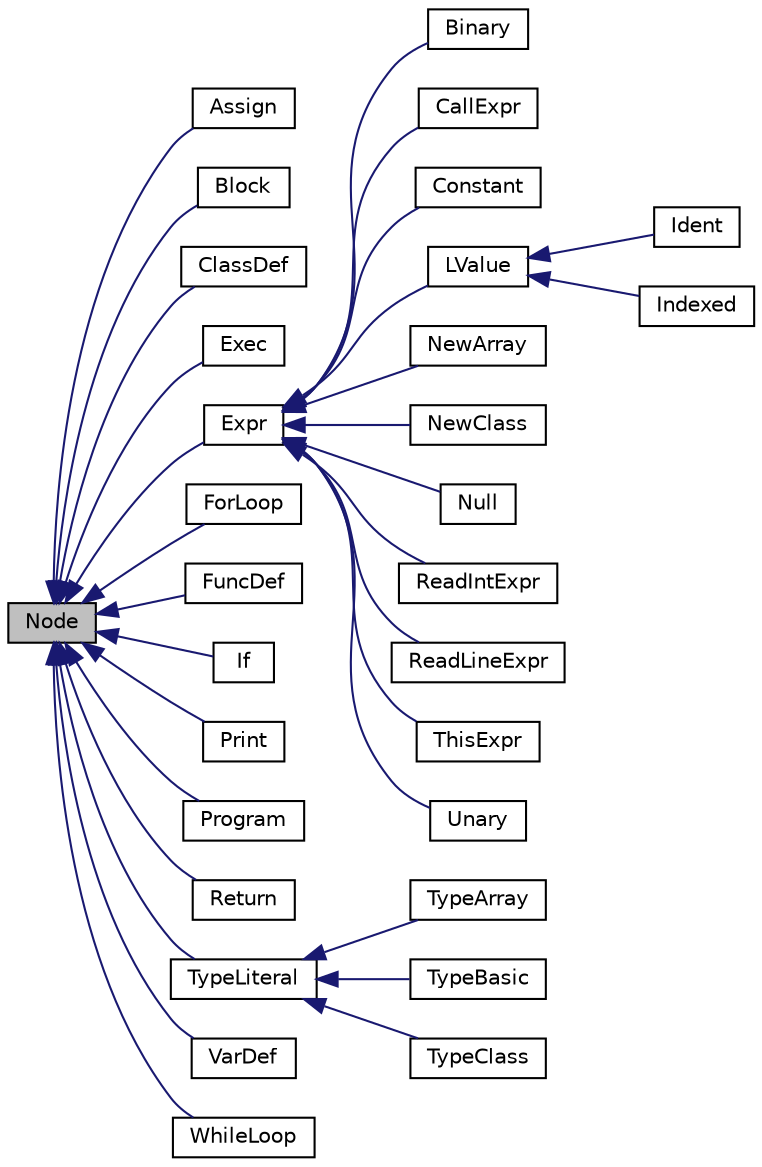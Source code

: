 digraph "Node"
{
 // LATEX_PDF_SIZE
  edge [fontname="Helvetica",fontsize="10",labelfontname="Helvetica",labelfontsize="10"];
  node [fontname="Helvetica",fontsize="10",shape=record];
  rankdir="LR";
  Node1 [label="Node",height=0.2,width=0.4,color="black", fillcolor="grey75", style="filled", fontcolor="black",tooltip="basic node defination"];
  Node1 -> Node2 [dir="back",color="midnightblue",fontsize="10",style="solid",fontname="Helvetica"];
  Node2 [label="Assign",height=0.2,width=0.4,color="black", fillcolor="white", style="filled",URL="$classAssign.html",tooltip="assign node"];
  Node1 -> Node3 [dir="back",color="midnightblue",fontsize="10",style="solid",fontname="Helvetica"];
  Node3 [label="Block",height=0.2,width=0.4,color="black", fillcolor="white", style="filled",URL="$classBlock.html",tooltip="block node"];
  Node1 -> Node4 [dir="back",color="midnightblue",fontsize="10",style="solid",fontname="Helvetica"];
  Node4 [label="ClassDef",height=0.2,width=0.4,color="black", fillcolor="white", style="filled",URL="$classClassDef.html",tooltip="class node"];
  Node1 -> Node5 [dir="back",color="midnightblue",fontsize="10",style="solid",fontname="Helvetica"];
  Node5 [label="Exec",height=0.2,width=0.4,color="black", fillcolor="white", style="filled",URL="$classExec.html",tooltip="exec(function call) node"];
  Node1 -> Node6 [dir="back",color="midnightblue",fontsize="10",style="solid",fontname="Helvetica"];
  Node6 [label="Expr",height=0.2,width=0.4,color="black", fillcolor="white", style="filled",URL="$classExpr.html",tooltip="expression node(interface)"];
  Node6 -> Node7 [dir="back",color="midnightblue",fontsize="10",style="solid",fontname="Helvetica"];
  Node7 [label="Binary",height=0.2,width=0.4,color="black", fillcolor="white", style="filled",URL="$classBinary.html",tooltip="binary node"];
  Node6 -> Node8 [dir="back",color="midnightblue",fontsize="10",style="solid",fontname="Helvetica"];
  Node8 [label="CallExpr",height=0.2,width=0.4,color="black", fillcolor="white", style="filled",URL="$classCallExpr.html",tooltip="functino call node"];
  Node6 -> Node9 [dir="back",color="midnightblue",fontsize="10",style="solid",fontname="Helvetica"];
  Node9 [label="Constant",height=0.2,width=0.4,color="black", fillcolor="white", style="filled",URL="$classConstant.html",tooltip="constant node"];
  Node6 -> Node10 [dir="back",color="midnightblue",fontsize="10",style="solid",fontname="Helvetica"];
  Node10 [label="LValue",height=0.2,width=0.4,color="black", fillcolor="white", style="filled",URL="$classLValue.html",tooltip="left value node(interface)"];
  Node10 -> Node11 [dir="back",color="midnightblue",fontsize="10",style="solid",fontname="Helvetica"];
  Node11 [label="Ident",height=0.2,width=0.4,color="black", fillcolor="white", style="filled",URL="$classIdent.html",tooltip="indentifier reference node"];
  Node10 -> Node12 [dir="back",color="midnightblue",fontsize="10",style="solid",fontname="Helvetica"];
  Node12 [label="Indexed",height=0.2,width=0.4,color="black", fillcolor="white", style="filled",URL="$classIndexed.html",tooltip="array element reference node"];
  Node6 -> Node13 [dir="back",color="midnightblue",fontsize="10",style="solid",fontname="Helvetica"];
  Node13 [label="NewArray",height=0.2,width=0.4,color="black", fillcolor="white", style="filled",URL="$classNewArray.html",tooltip="new array node"];
  Node6 -> Node14 [dir="back",color="midnightblue",fontsize="10",style="solid",fontname="Helvetica"];
  Node14 [label="NewClass",height=0.2,width=0.4,color="black", fillcolor="white", style="filled",URL="$classNewClass.html",tooltip="new class node"];
  Node6 -> Node15 [dir="back",color="midnightblue",fontsize="10",style="solid",fontname="Helvetica"];
  Node15 [label="Null",height=0.2,width=0.4,color="black", fillcolor="white", style="filled",URL="$classNull.html",tooltip="null node"];
  Node6 -> Node16 [dir="back",color="midnightblue",fontsize="10",style="solid",fontname="Helvetica"];
  Node16 [label="ReadIntExpr",height=0.2,width=0.4,color="black", fillcolor="white", style="filled",URL="$classReadIntExpr.html",tooltip="readint function call node"];
  Node6 -> Node17 [dir="back",color="midnightblue",fontsize="10",style="solid",fontname="Helvetica"];
  Node17 [label="ReadLineExpr",height=0.2,width=0.4,color="black", fillcolor="white", style="filled",URL="$classReadLineExpr.html",tooltip="readline function call node"];
  Node6 -> Node18 [dir="back",color="midnightblue",fontsize="10",style="solid",fontname="Helvetica"];
  Node18 [label="ThisExpr",height=0.2,width=0.4,color="black", fillcolor="white", style="filled",URL="$classThisExpr.html",tooltip="this reference node"];
  Node6 -> Node19 [dir="back",color="midnightblue",fontsize="10",style="solid",fontname="Helvetica"];
  Node19 [label="Unary",height=0.2,width=0.4,color="black", fillcolor="white", style="filled",URL="$classUnary.html",tooltip="unary node"];
  Node1 -> Node20 [dir="back",color="midnightblue",fontsize="10",style="solid",fontname="Helvetica"];
  Node20 [label="ForLoop",height=0.2,width=0.4,color="black", fillcolor="white", style="filled",URL="$classForLoop.html",tooltip="for loop node"];
  Node1 -> Node21 [dir="back",color="midnightblue",fontsize="10",style="solid",fontname="Helvetica"];
  Node21 [label="FuncDef",height=0.2,width=0.4,color="black", fillcolor="white", style="filled",URL="$classFuncDef.html",tooltip="function node"];
  Node1 -> Node22 [dir="back",color="midnightblue",fontsize="10",style="solid",fontname="Helvetica"];
  Node22 [label="If",height=0.2,width=0.4,color="black", fillcolor="white", style="filled",URL="$classIf.html",tooltip="if statement node"];
  Node1 -> Node23 [dir="back",color="midnightblue",fontsize="10",style="solid",fontname="Helvetica"];
  Node23 [label="Print",height=0.2,width=0.4,color="black", fillcolor="white", style="filled",URL="$classPrint.html",tooltip="print function call node"];
  Node1 -> Node24 [dir="back",color="midnightblue",fontsize="10",style="solid",fontname="Helvetica"];
  Node24 [label="Program",height=0.2,width=0.4,color="black", fillcolor="white", style="filled",URL="$classProgram.html",tooltip="program node"];
  Node1 -> Node25 [dir="back",color="midnightblue",fontsize="10",style="solid",fontname="Helvetica"];
  Node25 [label="Return",height=0.2,width=0.4,color="black", fillcolor="white", style="filled",URL="$classReturn.html",tooltip="return statement node"];
  Node1 -> Node26 [dir="back",color="midnightblue",fontsize="10",style="solid",fontname="Helvetica"];
  Node26 [label="TypeLiteral",height=0.2,width=0.4,color="black", fillcolor="white", style="filled",URL="$classTypeLiteral.html",tooltip="type literal node(distinguish from Type variable(type system))"];
  Node26 -> Node27 [dir="back",color="midnightblue",fontsize="10",style="solid",fontname="Helvetica"];
  Node27 [label="TypeArray",height=0.2,width=0.4,color="black", fillcolor="white", style="filled",URL="$classTypeArray.html",tooltip="array type node"];
  Node26 -> Node28 [dir="back",color="midnightblue",fontsize="10",style="solid",fontname="Helvetica"];
  Node28 [label="TypeBasic",height=0.2,width=0.4,color="black", fillcolor="white", style="filled",URL="$classTypeBasic.html",tooltip="basic type node"];
  Node26 -> Node29 [dir="back",color="midnightblue",fontsize="10",style="solid",fontname="Helvetica"];
  Node29 [label="TypeClass",height=0.2,width=0.4,color="black", fillcolor="white", style="filled",URL="$classTypeClass.html",tooltip="class type node"];
  Node1 -> Node30 [dir="back",color="midnightblue",fontsize="10",style="solid",fontname="Helvetica"];
  Node30 [label="VarDef",height=0.2,width=0.4,color="black", fillcolor="white", style="filled",URL="$classVarDef.html",tooltip="variable node"];
  Node1 -> Node31 [dir="back",color="midnightblue",fontsize="10",style="solid",fontname="Helvetica"];
  Node31 [label="WhileLoop",height=0.2,width=0.4,color="black", fillcolor="white", style="filled",URL="$classWhileLoop.html",tooltip="while loop node"];
}
